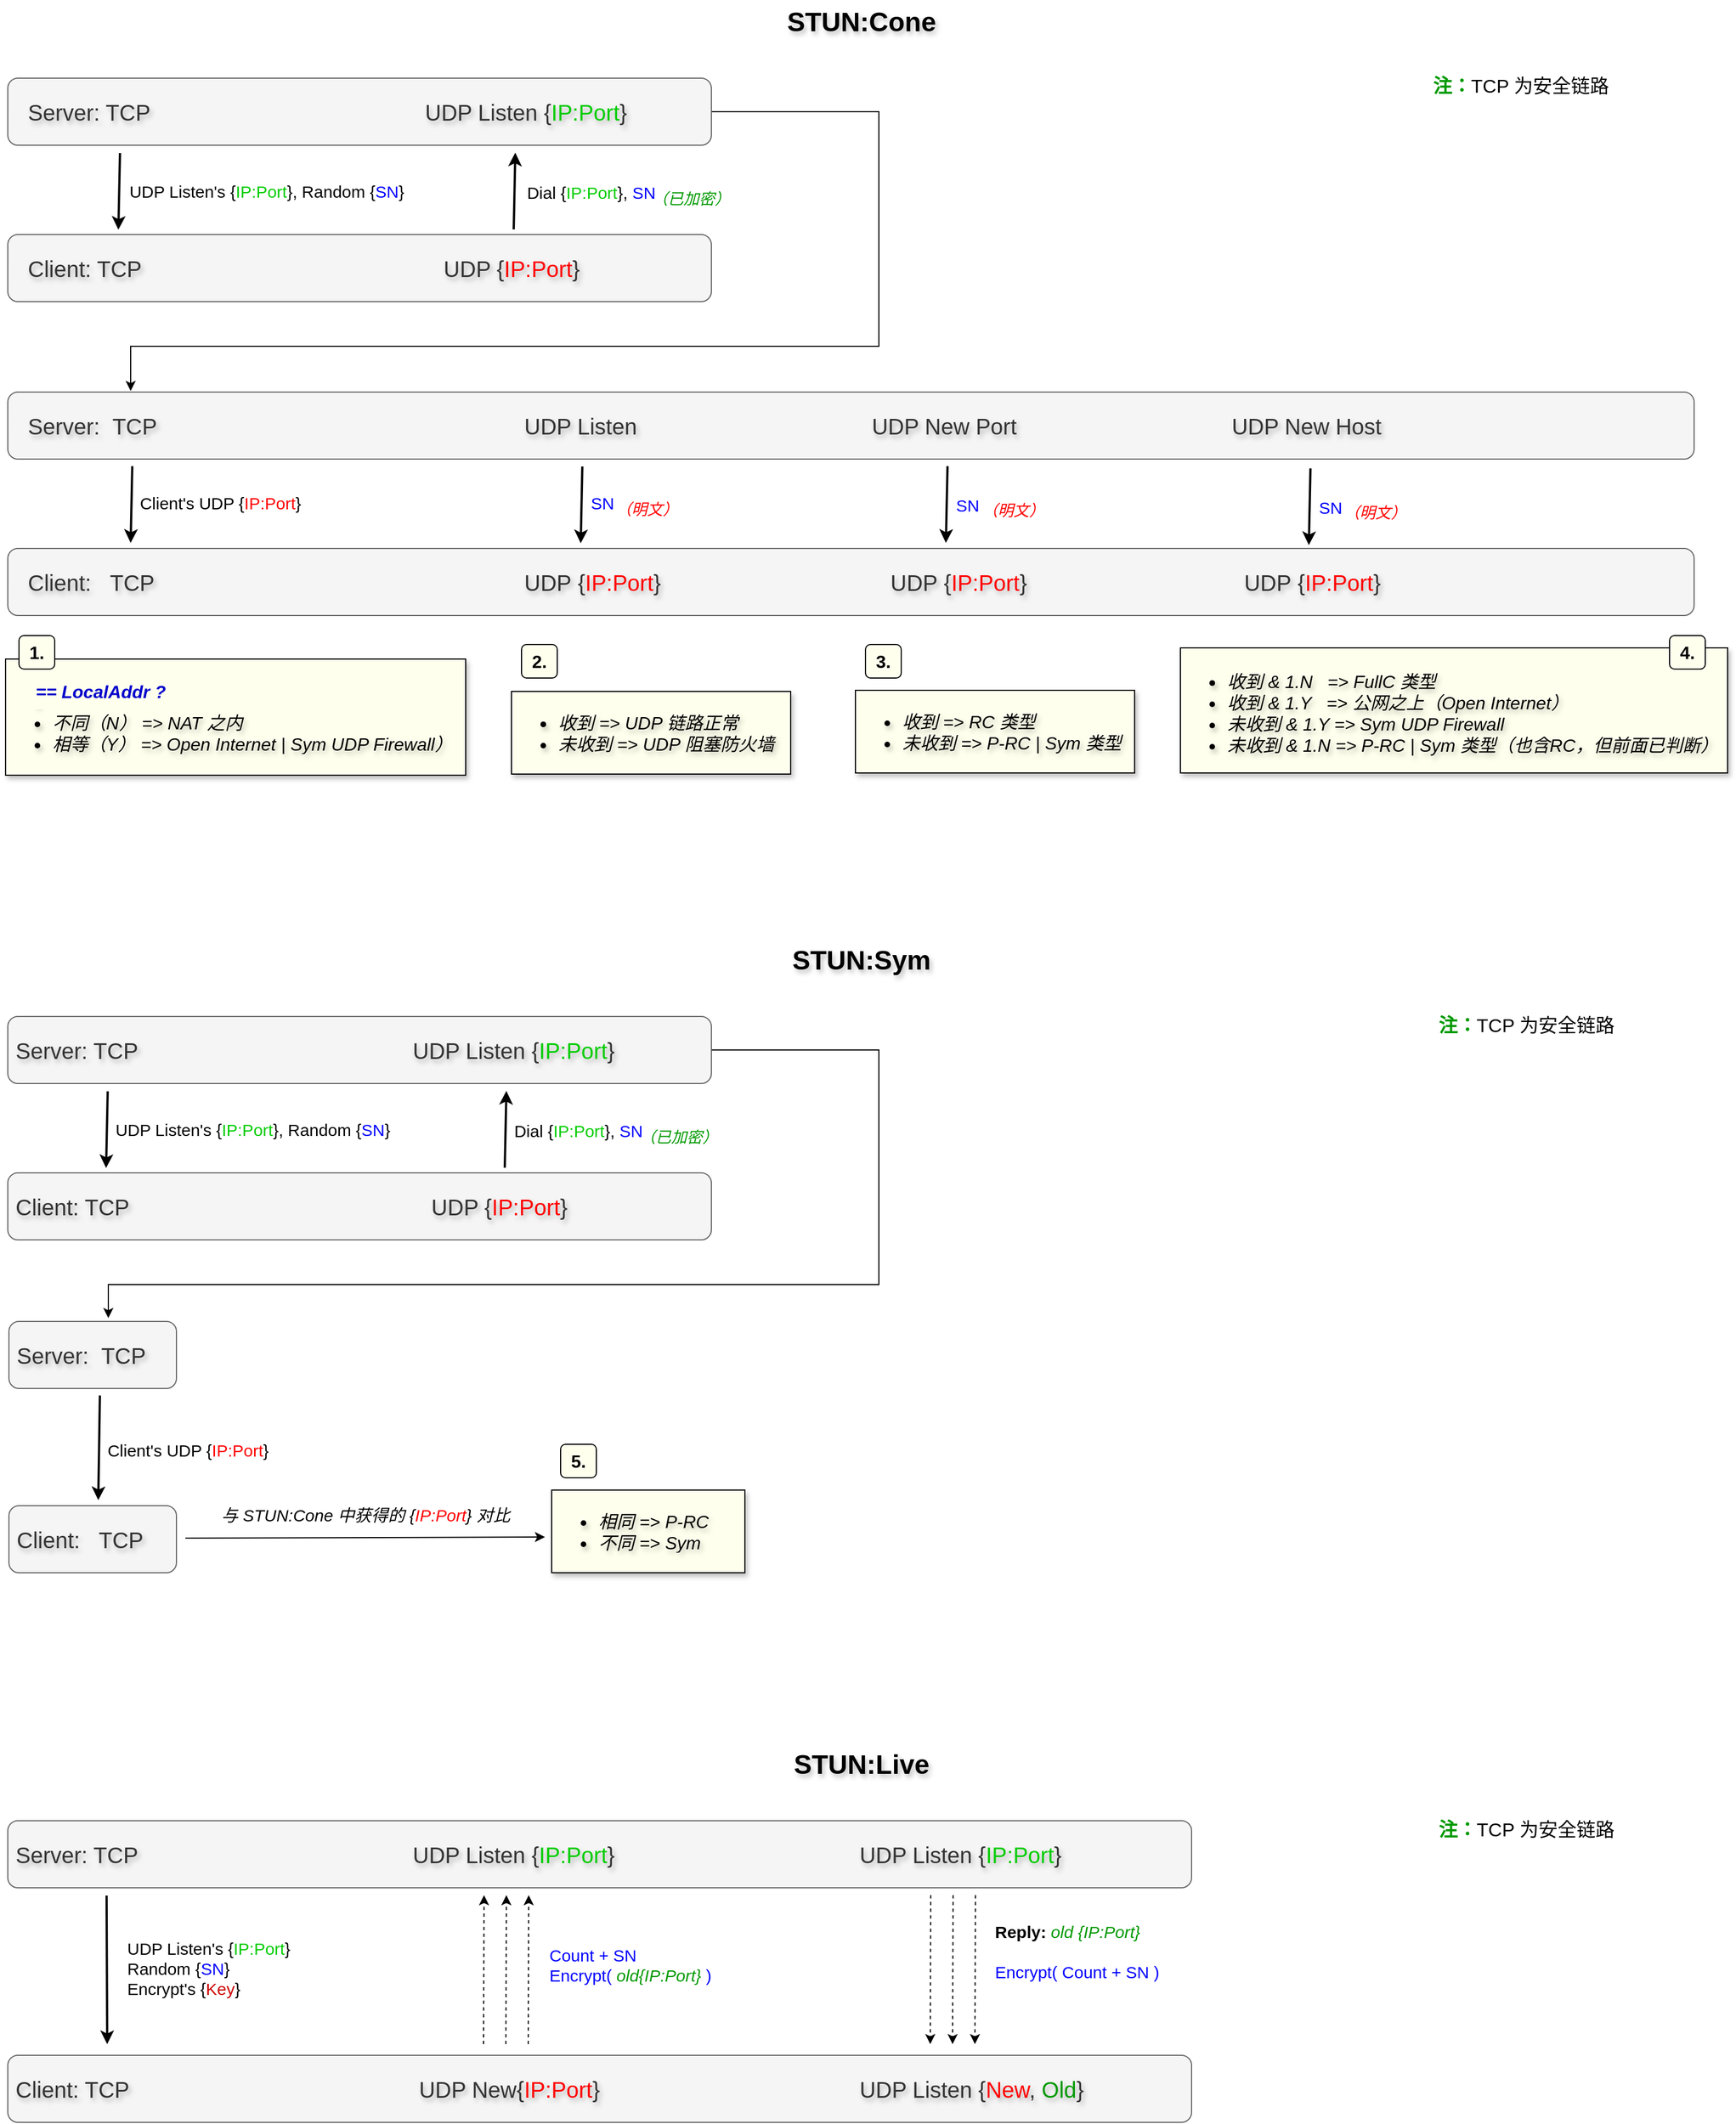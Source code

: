 <mxfile version="24.4.13" type="device">
  <diagram name="第 1 页" id="iiv3ZtqF_j4tjwjfygAj">
    <mxGraphModel dx="2301" dy="1099" grid="1" gridSize="10" guides="1" tooltips="1" connect="1" arrows="1" fold="1" page="1" pageScale="1" pageWidth="827" pageHeight="1169" math="0" shadow="0">
      <root>
        <mxCell id="0" />
        <mxCell id="1" parent="0" />
        <mxCell id="p-p-h4AZu70DpV3AuvvQ-1" value="STUN:Cone" style="text;strokeColor=none;fillColor=none;html=1;fontSize=24;fontStyle=1;verticalAlign=middle;align=center;textShadow=1;" parent="1" vertex="1">
          <mxGeometry x="614" width="180" height="40" as="geometry" />
        </mxCell>
        <mxCell id="p-p-h4AZu70DpV3AuvvQ-7" value="" style="endArrow=classic;html=1;rounded=0;entryX=0.138;entryY=-0.008;entryDx=0;entryDy=0;entryPerimeter=0;exitX=0.142;exitY=1.025;exitDx=0;exitDy=0;exitPerimeter=0;strokeWidth=2;labelBorderColor=none;textShadow=1;" parent="1" edge="1">
          <mxGeometry width="50" height="50" relative="1" as="geometry">
            <mxPoint x="40.44" y="137" as="sourcePoint" />
            <mxPoint x="39.0" y="205.68" as="targetPoint" />
          </mxGeometry>
        </mxCell>
        <mxCell id="p-p-h4AZu70DpV3AuvvQ-8" value="UDP Listen&#39;s {&lt;font style=&quot;font-size: 15px;&quot; color=&quot;#00cc00&quot;&gt;IP:Port&lt;/font&gt;}, Random {&lt;font style=&quot;font-size: 15px;&quot; color=&quot;#0000ff&quot;&gt;SN&lt;/font&gt;}" style="text;html=1;fontSize=15;fontStyle=0;verticalAlign=middle;align=center;fontColor=#000000;textShadow=0;labelBorderColor=none;whiteSpace=wrap;" parent="1" vertex="1">
          <mxGeometry x="37" y="156" width="270" height="30" as="geometry" />
        </mxCell>
        <mxCell id="p-p-h4AZu70DpV3AuvvQ-9" value="" style="endArrow=classic;html=1;rounded=0;entryX=0.138;entryY=-0.008;entryDx=0;entryDy=0;entryPerimeter=0;exitX=0.142;exitY=1.025;exitDx=0;exitDy=0;exitPerimeter=0;strokeWidth=2;textShadow=1;" parent="1" edge="1">
          <mxGeometry width="50" height="50" relative="1" as="geometry">
            <mxPoint x="393.0" y="205.34" as="sourcePoint" />
            <mxPoint x="394.44" y="136.66" as="targetPoint" />
          </mxGeometry>
        </mxCell>
        <mxCell id="p-p-h4AZu70DpV3AuvvQ-11" value="&lt;span style=&quot;color: rgb(0, 0, 0); font-family: Helvetica; font-size: 15px; font-variant-ligatures: normal; font-variant-caps: normal; font-weight: 400; letter-spacing: normal; orphans: 2; text-indent: 0px; text-transform: none; widows: 2; word-spacing: 0px; -webkit-text-stroke-width: 0px; white-space: nowrap; text-decoration-thickness: initial; text-decoration-style: initial; text-decoration-color: initial; float: none; display: inline !important;&quot;&gt;Dial {&lt;/span&gt;&lt;span style=&quot;font-family: Helvetica; font-size: 15px; font-variant-ligatures: normal; font-variant-caps: normal; font-weight: 400; letter-spacing: normal; orphans: 2; text-indent: 0px; text-transform: none; widows: 2; word-spacing: 0px; -webkit-text-stroke-width: 0px; white-space: nowrap; text-decoration-thickness: initial; text-decoration-style: initial; text-decoration-color: initial; float: none; display: inline !important;&quot;&gt;&lt;font style=&quot;font-size: 15px;&quot; color=&quot;#00cc00&quot;&gt;IP:Port&lt;/font&gt;&lt;/span&gt;&lt;span style=&quot;color: rgb(0, 0, 0); font-family: Helvetica; font-size: 15px; font-variant-ligatures: normal; font-variant-caps: normal; font-weight: 400; letter-spacing: normal; orphans: 2; text-indent: 0px; text-transform: none; widows: 2; word-spacing: 0px; -webkit-text-stroke-width: 0px; white-space: nowrap; text-decoration-thickness: initial; text-decoration-style: initial; text-decoration-color: initial; float: none; display: inline !important;&quot;&gt;}, &lt;/span&gt;&lt;span style=&quot;font-family: Helvetica; font-size: 15px; font-variant-ligatures: normal; font-variant-caps: normal; font-weight: 400; letter-spacing: normal; orphans: 2; text-indent: 0px; text-transform: none; widows: 2; word-spacing: 0px; -webkit-text-stroke-width: 0px; white-space: nowrap; text-decoration-thickness: initial; text-decoration-style: initial; text-decoration-color: initial; float: none; display: inline !important;&quot;&gt;&lt;font style=&quot;&quot; color=&quot;#0000ff&quot;&gt;&lt;span&gt;SN&lt;/span&gt;&lt;/font&gt;&lt;/span&gt;" style="text;whiteSpace=wrap;html=1;fontSize=15;align=center;labelBorderColor=none;textShadow=0;labelBackgroundColor=none;fontStyle=0" parent="1" vertex="1">
          <mxGeometry x="395" y="157" width="135" height="30" as="geometry" />
        </mxCell>
        <mxCell id="p-p-h4AZu70DpV3AuvvQ-15" value="" style="endArrow=classic;html=1;rounded=0;entryX=0.138;entryY=-0.008;entryDx=0;entryDy=0;entryPerimeter=0;exitX=0.142;exitY=1.025;exitDx=0;exitDy=0;exitPerimeter=0;strokeWidth=2;textShadow=0;" parent="1" edge="1">
          <mxGeometry width="50" height="50" relative="1" as="geometry">
            <mxPoint x="51.44" y="417.32" as="sourcePoint" />
            <mxPoint x="50.0" y="486.0" as="targetPoint" />
          </mxGeometry>
        </mxCell>
        <mxCell id="p-p-h4AZu70DpV3AuvvQ-16" value="&lt;span style=&quot;color: rgb(0, 0, 0); font-family: Helvetica; font-size: 15px; font-style: normal; font-variant-ligatures: normal; font-variant-caps: normal; font-weight: 400; letter-spacing: normal; orphans: 2; text-indent: 0px; text-transform: none; widows: 2; word-spacing: 0px; -webkit-text-stroke-width: 0px; white-space: nowrap; text-decoration-thickness: initial; text-decoration-style: initial; text-decoration-color: initial; float: none; display: inline !important;&quot;&gt;Client&#39;s UDP {&lt;/span&gt;&lt;span style=&quot;font-family: Helvetica; font-size: 15px; font-style: normal; font-variant-ligatures: normal; font-variant-caps: normal; font-weight: 400; letter-spacing: normal; orphans: 2; text-indent: 0px; text-transform: none; widows: 2; word-spacing: 0px; -webkit-text-stroke-width: 0px; white-space: nowrap; text-decoration-thickness: initial; text-decoration-style: initial; text-decoration-color: initial; float: none; display: inline !important;&quot;&gt;&lt;font style=&quot;font-size: 15px;&quot; color=&quot;#ff0000&quot;&gt;IP:Port&lt;/font&gt;&lt;/span&gt;&lt;span style=&quot;color: rgb(0, 0, 0); font-family: Helvetica; font-size: 15px; font-style: normal; font-variant-ligatures: normal; font-variant-caps: normal; font-weight: 400; letter-spacing: normal; orphans: 2; text-indent: 0px; text-transform: none; widows: 2; word-spacing: 0px; -webkit-text-stroke-width: 0px; white-space: nowrap; text-decoration-thickness: initial; text-decoration-style: initial; text-decoration-color: initial; float: none; display: inline !important;&quot;&gt;}&lt;/span&gt;" style="text;whiteSpace=wrap;html=1;fontSize=15;align=center;textShadow=0;labelBackgroundColor=none;" parent="1" vertex="1">
          <mxGeometry x="51" y="435" width="159" height="30" as="geometry" />
        </mxCell>
        <mxCell id="p-p-h4AZu70DpV3AuvvQ-17" value="&lt;font style=&quot;font-size: 15px;&quot;&gt;SN&lt;/font&gt;" style="text;html=1;fontSize=15;fontStyle=0;verticalAlign=middle;align=center;fontColor=#0000FF;textShadow=0;" parent="1" vertex="1">
          <mxGeometry x="457" y="435" width="30" height="30" as="geometry" />
        </mxCell>
        <mxCell id="p-p-h4AZu70DpV3AuvvQ-18" value="" style="endArrow=classic;html=1;rounded=0;entryX=0.138;entryY=-0.008;entryDx=0;entryDy=0;entryPerimeter=0;exitX=0.142;exitY=1.025;exitDx=0;exitDy=0;exitPerimeter=0;strokeWidth=2;" parent="1" edge="1">
          <mxGeometry width="50" height="50" relative="1" as="geometry">
            <mxPoint x="454.44" y="417.66" as="sourcePoint" />
            <mxPoint x="453.0" y="486.34" as="targetPoint" />
          </mxGeometry>
        </mxCell>
        <mxCell id="HFfON2TJSfJMkOemobaK-9" style="edgeStyle=orthogonalEdgeStyle;rounded=0;orthogonalLoop=1;jettySize=auto;html=1;" edge="1" parent="1" source="p-p-h4AZu70DpV3AuvvQ-19">
          <mxGeometry relative="1" as="geometry">
            <mxPoint x="50" y="350" as="targetPoint" />
            <Array as="points">
              <mxPoint x="720" y="100" />
              <mxPoint x="720" y="310" />
              <mxPoint x="50" y="310" />
            </Array>
          </mxGeometry>
        </mxCell>
        <mxCell id="p-p-h4AZu70DpV3AuvvQ-19" value="&lt;span style=&quot;font-size: 20px; text-wrap: nowrap;&quot;&gt;Server: TCP&lt;/span&gt;&lt;span style=&quot;font-size: 20px; white-space: pre;&quot;&gt;&#x9;&lt;/span&gt;&lt;span style=&quot;font-size: 20px; white-space: pre;&quot;&gt;&#x9;&lt;span style=&quot;white-space: pre;&quot;&gt;&#x9;&#x9;&#x9;&lt;span style=&quot;white-space: pre;&quot;&gt;&#x9;&lt;/span&gt;&lt;/span&gt;&lt;/span&gt;&lt;span style=&quot;font-size: 20px; text-wrap: nowrap;&quot;&gt;UDP Listen {&lt;/span&gt;&lt;font color=&quot;#00cc00&quot; style=&quot;font-size: 20px; text-wrap: nowrap;&quot;&gt;IP:Port&lt;/font&gt;&lt;span style=&quot;font-size: 20px; text-wrap: nowrap;&quot;&gt;}&lt;/span&gt;" style="rounded=1;whiteSpace=wrap;html=1;align=left;labelBorderColor=none;textShadow=1;spacingTop=0;spacingLeft=16;labelBackgroundColor=none;fillColor=#f5f5f5;fontColor=#333333;strokeColor=#666666;" parent="1" vertex="1">
          <mxGeometry x="-60" y="70" width="630" height="60" as="geometry" />
        </mxCell>
        <mxCell id="p-p-h4AZu70DpV3AuvvQ-20" value="&lt;span style=&quot;font-size: 20px; text-wrap: nowrap;&quot;&gt;Client: TCP&amp;nbsp;&amp;nbsp;&lt;/span&gt;&lt;span style=&quot;font-size: 20px; white-space: pre;&quot;&gt;&#x9;&lt;/span&gt;&lt;span style=&quot;font-size: 20px; white-space: pre;&quot;&gt;&#x9;&lt;span style=&quot;white-space: pre;&quot;&gt;&#x9;&#x9;&#x9;&#x9;&lt;/span&gt; &lt;/span&gt;&lt;span style=&quot;font-size: 20px; text-wrap: nowrap;&quot;&gt;&amp;nbsp; UDP {&lt;/span&gt;&lt;font style=&quot;font-size: 20px; text-wrap: nowrap;&quot; color=&quot;#ff0000&quot;&gt;IP:Port&lt;/font&gt;&lt;span style=&quot;font-size: 20px; text-wrap: nowrap;&quot;&gt;}&lt;/span&gt;" style="rounded=1;whiteSpace=wrap;html=1;align=left;labelBorderColor=none;textShadow=1;spacingTop=0;spacingLeft=16;labelBackgroundColor=none;fillColor=#f5f5f5;fontColor=#333333;strokeColor=#666666;" parent="1" vertex="1">
          <mxGeometry x="-60" y="210" width="630" height="60" as="geometry" />
        </mxCell>
        <mxCell id="p-p-h4AZu70DpV3AuvvQ-22" value="&lt;span style=&quot;font-size: 20px; text-wrap: nowrap;&quot;&gt;Server:&amp;nbsp;&amp;nbsp;&lt;/span&gt;&lt;span style=&quot;font-size: 20px; text-wrap: nowrap;&quot;&gt;TCP&amp;nbsp;&lt;span style=&quot;white-space: pre;&quot;&gt;&#x9;&lt;/span&gt;&lt;span style=&quot;white-space: pre;&quot;&gt;&#x9;&lt;/span&gt;&lt;span style=&quot;white-space: pre;&quot;&gt;&#x9;&lt;/span&gt;&lt;span style=&quot;white-space: pre;&quot;&gt;&#x9;&lt;/span&gt;&lt;span style=&quot;white-space: pre;&quot;&gt;&#x9;&lt;/span&gt;&lt;span style=&quot;white-space: pre;&quot;&gt;&#x9;&lt;span style=&quot;white-space: pre;&quot;&gt;&#x9;&lt;span style=&quot;white-space: pre;&quot;&gt;&#x9;&lt;/span&gt;&lt;/span&gt;&lt;/span&gt;&lt;/span&gt;&lt;span style=&quot;font-size: 20px; text-wrap: nowrap;&quot;&gt;UDP Listen&lt;/span&gt;&lt;span style=&quot;font-size: 20px; text-wrap: nowrap;&quot;&gt;&lt;span style=&quot;white-space: pre;&quot;&gt;&#x9;&lt;/span&gt;&lt;span style=&quot;white-space: pre;&quot;&gt;&#x9;&lt;/span&gt;&lt;span style=&quot;white-space: pre;&quot;&gt;&#x9;&lt;/span&gt;&lt;span style=&quot;white-space: pre;&quot;&gt;&#x9;&lt;/span&gt;&lt;span style=&quot;white-space: pre;&quot;&gt;&#x9;&lt;/span&gt;UDP New Port&lt;span style=&quot;white-space: pre;&quot;&gt;&#x9;&lt;/span&gt;&lt;span style=&quot;white-space: pre;&quot;&gt;&#x9;&lt;/span&gt;&lt;span style=&quot;white-space: pre;&quot;&gt;&#x9;&lt;/span&gt;&lt;span style=&quot;white-space: pre;&quot;&gt;&#x9;&lt;/span&gt;&lt;span style=&quot;white-space: pre;&quot;&gt;&#x9;&lt;/span&gt;&amp;nbsp; UDP New Host&lt;/span&gt;" style="rounded=1;whiteSpace=wrap;html=1;align=left;labelBorderColor=none;textShadow=1;spacingTop=0;spacingLeft=16;labelBackgroundColor=none;fillColor=#f5f5f5;fontColor=#333333;strokeColor=#666666;" parent="1" vertex="1">
          <mxGeometry x="-60" y="351" width="1510" height="60" as="geometry" />
        </mxCell>
        <mxCell id="p-p-h4AZu70DpV3AuvvQ-24" value="&lt;span style=&quot;font-size: 20px; text-wrap: nowrap;&quot;&gt;Client:&amp;nbsp; &amp;nbsp;&lt;/span&gt;&lt;span style=&quot;font-size: 20px; text-wrap: nowrap;&quot;&gt;TCP&lt;/span&gt;&lt;span style=&quot;font-size: 20px; white-space: pre;&quot;&gt;&#x9;&lt;span style=&quot;white-space: pre;&quot;&gt;&#x9;&lt;/span&gt;&lt;span style=&quot;white-space: pre;&quot;&gt;&#x9;&lt;/span&gt;&lt;span style=&quot;white-space: pre;&quot;&gt;&#x9;&lt;/span&gt;&lt;span style=&quot;white-space: pre;&quot;&gt;&#x9;&lt;/span&gt;&lt;span style=&quot;white-space: pre;&quot;&gt;&#x9;&lt;span style=&quot;white-space: pre;&quot;&gt;&#x9;&lt;span style=&quot;white-space: pre;&quot;&gt;&#x9;&lt;/span&gt;&lt;/span&gt;&lt;/span&gt;&lt;/span&gt;&lt;span style=&quot;font-size: 20px; text-wrap: nowrap;&quot;&gt;UDP&amp;nbsp;&lt;/span&gt;&lt;span style=&quot;text-wrap: nowrap; font-size: 20px;&quot;&gt;{&lt;/span&gt;&lt;font style=&quot;text-wrap: nowrap; font-size: 20px;&quot; color=&quot;#ff0000&quot;&gt;IP:Port&lt;/font&gt;&lt;span style=&quot;text-wrap: nowrap; font-size: 20px;&quot;&gt;}&lt;/span&gt;&lt;span style=&quot;font-size: 20px; text-wrap: nowrap;&quot;&gt;&lt;span style=&quot;white-space: pre;&quot;&gt;&#x9;&lt;/span&gt;&lt;span style=&quot;white-space: pre;&quot;&gt;&#x9;&lt;/span&gt;&lt;span style=&quot;white-space: pre;&quot;&gt;&#x9;&lt;/span&gt;&lt;span style=&quot;white-space: pre;&quot;&gt;&#x9;&lt;/span&gt;&lt;span style=&quot;white-space: pre;&quot;&gt;&#x9;&lt;/span&gt;&amp;nbsp; &amp;nbsp;UDP&amp;nbsp;&lt;/span&gt;&lt;span style=&quot;text-wrap: nowrap; font-size: 20px;&quot;&gt;{&lt;/span&gt;&lt;font style=&quot;text-wrap: nowrap; font-size: 20px;&quot; color=&quot;#ff0000&quot;&gt;IP:Port&lt;/font&gt;&lt;span style=&quot;text-wrap: nowrap; font-size: 20px;&quot;&gt;}&lt;span style=&quot;white-space: pre;&quot;&gt;&#x9;&lt;/span&gt;&lt;span style=&quot;white-space: pre;&quot;&gt;&#x9;&lt;/span&gt;&lt;span style=&quot;white-space: pre;&quot;&gt;&#x9;&lt;/span&gt;&lt;span style=&quot;white-space: pre;&quot;&gt;&#x9;&lt;/span&gt;&amp;nbsp; &amp;nbsp;&amp;nbsp;&lt;/span&gt;&lt;span style=&quot;text-wrap: nowrap; font-size: 20px;&quot;&gt;UDP&amp;nbsp;&lt;/span&gt;&lt;span style=&quot;text-wrap: nowrap; font-size: 20px;&quot;&gt;{&lt;/span&gt;&lt;font style=&quot;text-wrap: nowrap; font-size: 20px;&quot; color=&quot;#ff0000&quot;&gt;IP:Port&lt;/font&gt;&lt;span style=&quot;text-wrap: nowrap; font-size: 20px;&quot;&gt;}&lt;/span&gt;" style="rounded=1;whiteSpace=wrap;html=1;align=left;labelBorderColor=none;textShadow=1;spacingTop=0;spacingLeft=16;labelBackgroundColor=none;fillColor=#f5f5f5;fontColor=#333333;strokeColor=#666666;" parent="1" vertex="1">
          <mxGeometry x="-60" y="491" width="1510" height="60" as="geometry" />
        </mxCell>
        <mxCell id="p-p-h4AZu70DpV3AuvvQ-25" value="" style="endArrow=classic;html=1;rounded=0;entryX=0.138;entryY=-0.008;entryDx=0;entryDy=0;entryPerimeter=0;exitX=0.142;exitY=1.025;exitDx=0;exitDy=0;exitPerimeter=0;strokeWidth=2;" parent="1" edge="1">
          <mxGeometry width="50" height="50" relative="1" as="geometry">
            <mxPoint x="781.44" y="417.32" as="sourcePoint" />
            <mxPoint x="780.0" y="486.0" as="targetPoint" />
          </mxGeometry>
        </mxCell>
        <mxCell id="p-p-h4AZu70DpV3AuvvQ-26" value="&lt;font style=&quot;font-size: 15px;&quot;&gt;SN&lt;/font&gt;" style="text;html=1;fontSize=15;fontStyle=0;verticalAlign=middle;align=center;fontColor=#0000FF;textShadow=0;" parent="1" vertex="1">
          <mxGeometry x="784" y="437" width="30" height="30" as="geometry" />
        </mxCell>
        <mxCell id="p-p-h4AZu70DpV3AuvvQ-27" value="" style="endArrow=classic;html=1;rounded=0;entryX=0.138;entryY=-0.008;entryDx=0;entryDy=0;entryPerimeter=0;exitX=0.142;exitY=1.025;exitDx=0;exitDy=0;exitPerimeter=0;strokeWidth=2;" parent="1" edge="1">
          <mxGeometry width="50" height="50" relative="1" as="geometry">
            <mxPoint x="1106.44" y="419.32" as="sourcePoint" />
            <mxPoint x="1105" y="488.0" as="targetPoint" />
          </mxGeometry>
        </mxCell>
        <mxCell id="p-p-h4AZu70DpV3AuvvQ-28" value="&lt;font style=&quot;font-size: 15px;&quot;&gt;SN&lt;/font&gt;" style="text;html=1;fontSize=15;fontStyle=0;verticalAlign=middle;align=center;fontColor=#0000FF;textShadow=0;" parent="1" vertex="1">
          <mxGeometry x="1109" y="439" width="30" height="30" as="geometry" />
        </mxCell>
        <mxCell id="p-p-h4AZu70DpV3AuvvQ-30" value="&lt;ul style=&quot;font-size: 16px;&quot;&gt;&lt;li style=&quot;font-size: 16px;&quot;&gt;&lt;li style=&quot;font-size: 16px;&quot;&gt;&lt;br&gt;&lt;/li&gt;&lt;li style=&quot;font-size: 16px;&quot;&gt;不同（N） =&amp;gt; NAT 之内&lt;/li&gt;&lt;li style=&quot;font-size: 16px;&quot;&gt;相等（Y） =&amp;gt; Open Internet | Sym UDP Firewall）&amp;nbsp;&amp;nbsp;&lt;/li&gt;&lt;/li&gt;&lt;/ul&gt;" style="text;strokeColor=default;fillColor=#FFFFEE;html=1;whiteSpace=wrap;verticalAlign=middle;overflow=hidden;fontSize=16;labelBackgroundColor=none;labelBorderColor=none;textShadow=1;rounded=0;spacingTop=9;fontStyle=2;gradientColor=none;glass=0;shadow=1;" parent="1" vertex="1">
          <mxGeometry x="-62" y="590" width="412" height="104" as="geometry" />
        </mxCell>
        <mxCell id="p-p-h4AZu70DpV3AuvvQ-32" value="&lt;ul style=&quot;font-size: 16px;&quot;&gt;&lt;li style=&quot;font-size: 16px;&quot;&gt;&lt;li style=&quot;font-size: 16px;&quot;&gt;收到 =&amp;gt; UDP 链路正常&lt;/li&gt;&lt;li style=&quot;font-size: 16px;&quot;&gt;未收到 =&amp;gt; UDP 阻塞防火墙&amp;nbsp; &amp;nbsp; &amp;nbsp; &amp;nbsp;&lt;/li&gt;&lt;/li&gt;&lt;/ul&gt;" style="text;strokeColor=default;fillColor=#FFFFEE;html=1;whiteSpace=wrap;verticalAlign=middle;overflow=hidden;fontFamily=Helvetica;fontSize=16;fontColor=default;labelBorderColor=none;labelBackgroundColor=none;fontStyle=2;textShadow=1;strokeWidth=1;shadow=1;" parent="1" vertex="1">
          <mxGeometry x="391" y="619" width="250" height="74" as="geometry" />
        </mxCell>
        <mxCell id="p-p-h4AZu70DpV3AuvvQ-33" value="&lt;ul style=&quot;font-size: 16px;&quot;&gt;&lt;li style=&quot;font-size: 16px;&quot;&gt;收到 =&amp;gt; RC 类型&lt;/li&gt;&lt;li style=&quot;font-size: 16px;&quot;&gt;未收到 =&amp;gt; P-RC | Sym 类型&amp;nbsp; &amp;nbsp; &amp;nbsp; &amp;nbsp;&lt;/li&gt;&lt;/ul&gt;" style="text;html=1;whiteSpace=wrap;verticalAlign=middle;overflow=hidden;fontFamily=Helvetica;fontSize=16;labelBorderColor=none;labelBackgroundColor=none;fontStyle=2;textShadow=1;fillColor=#FFFFEE;gradientColor=none;strokeColor=default;shadow=1;" parent="1" vertex="1">
          <mxGeometry x="699" y="618" width="250" height="74" as="geometry" />
        </mxCell>
        <mxCell id="p-p-h4AZu70DpV3AuvvQ-34" value="&lt;ul style=&quot;font-size: 16px;&quot;&gt;&lt;li style=&quot;font-size: 16px;&quot;&gt;&lt;li style=&quot;font-size: 16px;&quot;&gt;收到 &amp;amp; 1.N&amp;nbsp; &amp;nbsp;=&amp;gt; FullC 类型&lt;/li&gt;&lt;li style=&quot;font-size: 16px;&quot;&gt;收到 &amp;amp; 1.Y&amp;nbsp; &amp;nbsp;=&amp;gt; 公网之上（Open Internet）&lt;/li&gt;&lt;li style=&quot;font-size: 16px;&quot;&gt;未收到 &amp;amp; 1.Y =&amp;gt; Sym UDP Firewall&lt;/li&gt;&lt;li style=&quot;font-size: 16px;&quot;&gt;未收到 &amp;amp; 1.N =&amp;gt; P-RC | Sym 类型（也含RC，但前面已判断）&amp;nbsp; &amp;nbsp;&lt;/li&gt;&lt;/li&gt;&lt;/ul&gt;" style="text;strokeColor=default;fillColor=#FFFFEE;html=1;whiteSpace=wrap;verticalAlign=middle;overflow=hidden;fontFamily=Helvetica;fontSize=16;fontColor=default;labelBorderColor=none;labelBackgroundColor=none;fontStyle=2;textShadow=1;spacingBottom=0;spacingTop=2;shadow=1;" parent="1" vertex="1">
          <mxGeometry x="990" y="580" width="490" height="112" as="geometry" />
        </mxCell>
        <mxCell id="p-p-h4AZu70DpV3AuvvQ-35" value="STUN:Sym" style="text;strokeColor=none;fillColor=none;html=1;fontSize=24;fontStyle=1;verticalAlign=middle;align=center;textShadow=1;" parent="1" vertex="1">
          <mxGeometry x="614" y="840" width="180" height="40" as="geometry" />
        </mxCell>
        <mxCell id="p-p-h4AZu70DpV3AuvvQ-36" value="" style="endArrow=classic;html=1;rounded=0;entryX=0.138;entryY=-0.008;entryDx=0;entryDy=0;entryPerimeter=0;exitX=0.142;exitY=1.025;exitDx=0;exitDy=0;exitPerimeter=0;strokeWidth=2;" parent="1" edge="1">
          <mxGeometry width="50" height="50" relative="1" as="geometry">
            <mxPoint x="29.44" y="977" as="sourcePoint" />
            <mxPoint x="28.0" y="1045.68" as="targetPoint" />
          </mxGeometry>
        </mxCell>
        <mxCell id="p-p-h4AZu70DpV3AuvvQ-38" value="" style="endArrow=classic;html=1;rounded=0;entryX=0.138;entryY=-0.008;entryDx=0;entryDy=0;entryPerimeter=0;exitX=0.142;exitY=1.025;exitDx=0;exitDy=0;exitPerimeter=0;strokeWidth=2;" parent="1" edge="1">
          <mxGeometry width="50" height="50" relative="1" as="geometry">
            <mxPoint x="385.0" y="1045.34" as="sourcePoint" />
            <mxPoint x="386.44" y="976.66" as="targetPoint" />
          </mxGeometry>
        </mxCell>
        <mxCell id="p-p-h4AZu70DpV3AuvvQ-40" value="" style="endArrow=classic;html=1;rounded=0;exitX=0.142;exitY=1.025;exitDx=0;exitDy=0;exitPerimeter=0;strokeWidth=2;" parent="1" edge="1">
          <mxGeometry width="50" height="50" relative="1" as="geometry">
            <mxPoint x="22.44" y="1249.32" as="sourcePoint" />
            <mxPoint x="21" y="1343" as="targetPoint" />
          </mxGeometry>
        </mxCell>
        <mxCell id="p-p-h4AZu70DpV3AuvvQ-41" value="&lt;span style=&quot;color: rgb(0, 0, 0); font-family: Helvetica; font-size: 15px; font-style: normal; font-variant-ligatures: normal; font-variant-caps: normal; font-weight: 400; letter-spacing: normal; orphans: 2; text-indent: 0px; text-transform: none; widows: 2; word-spacing: 0px; -webkit-text-stroke-width: 0px; white-space: nowrap; text-decoration-thickness: initial; text-decoration-style: initial; text-decoration-color: initial; float: none; display: inline !important;&quot;&gt;Client&#39;s UDP {&lt;/span&gt;&lt;span style=&quot;font-family: Helvetica; font-size: 15px; font-style: normal; font-variant-ligatures: normal; font-variant-caps: normal; font-weight: 400; letter-spacing: normal; orphans: 2; text-indent: 0px; text-transform: none; widows: 2; word-spacing: 0px; -webkit-text-stroke-width: 0px; white-space: nowrap; text-decoration-thickness: initial; text-decoration-style: initial; text-decoration-color: initial; float: none; display: inline !important;&quot;&gt;&lt;font style=&quot;font-size: 15px;&quot; color=&quot;#ff0000&quot;&gt;IP:Port&lt;/font&gt;&lt;/span&gt;&lt;span style=&quot;color: rgb(0, 0, 0); font-family: Helvetica; font-size: 15px; font-style: normal; font-variant-ligatures: normal; font-variant-caps: normal; font-weight: 400; letter-spacing: normal; orphans: 2; text-indent: 0px; text-transform: none; widows: 2; word-spacing: 0px; -webkit-text-stroke-width: 0px; white-space: nowrap; text-decoration-thickness: initial; text-decoration-style: initial; text-decoration-color: initial; float: none; display: inline !important;&quot;&gt;}&lt;/span&gt;" style="text;whiteSpace=wrap;html=1;fontSize=15;align=center;textShadow=0;labelBorderColor=none;labelBackgroundColor=none;" parent="1" vertex="1">
          <mxGeometry x="22" y="1283" width="159" height="30" as="geometry" />
        </mxCell>
        <mxCell id="HFfON2TJSfJMkOemobaK-10" style="edgeStyle=orthogonalEdgeStyle;rounded=0;orthogonalLoop=1;jettySize=auto;html=1;" edge="1" parent="1" source="p-p-h4AZu70DpV3AuvvQ-44">
          <mxGeometry relative="1" as="geometry">
            <mxPoint x="30" y="1180" as="targetPoint" />
            <Array as="points">
              <mxPoint x="720" y="940" />
              <mxPoint x="720" y="1150" />
              <mxPoint x="30" y="1150" />
            </Array>
          </mxGeometry>
        </mxCell>
        <mxCell id="p-p-h4AZu70DpV3AuvvQ-44" value="&lt;span style=&quot;font-size: 20px; text-wrap: nowrap;&quot;&gt;Server: TCP&lt;/span&gt;&lt;span style=&quot;font-size: 20px; white-space: pre;&quot;&gt;&#x9;&lt;/span&gt;&lt;span style=&quot;font-size: 20px; white-space: pre;&quot;&gt;&#x9;&lt;span style=&quot;white-space: pre;&quot;&gt;&#x9;&#x9;&#x9;&lt;span style=&quot;white-space: pre;&quot;&gt;&#x9;&lt;/span&gt;&lt;/span&gt;&lt;/span&gt;&lt;span style=&quot;font-size: 20px; text-wrap: nowrap;&quot;&gt;UDP Listen {&lt;/span&gt;&lt;font color=&quot;#00cc00&quot; style=&quot;font-size: 20px; text-wrap: nowrap;&quot;&gt;IP:Port&lt;/font&gt;&lt;span style=&quot;font-size: 20px; text-wrap: nowrap;&quot;&gt;}&lt;/span&gt;" style="rounded=1;whiteSpace=wrap;html=1;align=left;labelBorderColor=none;textShadow=1;spacingTop=0;spacingLeft=5;fillColor=#f5f5f5;fontColor=#333333;strokeColor=#666666;" parent="1" vertex="1">
          <mxGeometry x="-60" y="910" width="630" height="60" as="geometry" />
        </mxCell>
        <mxCell id="p-p-h4AZu70DpV3AuvvQ-45" value="&lt;span style=&quot;font-size: 20px; text-wrap: nowrap;&quot;&gt;Client: TCP&amp;nbsp;&amp;nbsp;&lt;/span&gt;&lt;span style=&quot;font-size: 20px; white-space: pre;&quot;&gt;&#x9;&lt;/span&gt;&lt;span style=&quot;font-size: 20px; white-space: pre;&quot;&gt;&#x9;&lt;span style=&quot;white-space: pre;&quot;&gt;&#x9;&#x9;&#x9;&#x9;&lt;/span&gt; &lt;/span&gt;&lt;span style=&quot;font-size: 20px; text-wrap: nowrap;&quot;&gt;&amp;nbsp; UDP {&lt;/span&gt;&lt;font style=&quot;font-size: 20px; text-wrap: nowrap;&quot; color=&quot;#ff0000&quot;&gt;IP:Port&lt;/font&gt;&lt;span style=&quot;font-size: 20px; text-wrap: nowrap;&quot;&gt;}&lt;/span&gt;" style="rounded=1;whiteSpace=wrap;html=1;align=left;labelBorderColor=none;textShadow=1;spacingTop=0;spacingLeft=5;fillColor=#f5f5f5;fontColor=#333333;strokeColor=#666666;" parent="1" vertex="1">
          <mxGeometry x="-60" y="1050" width="630" height="60" as="geometry" />
        </mxCell>
        <mxCell id="p-p-h4AZu70DpV3AuvvQ-46" value="&lt;span style=&quot;font-size: 20px; text-wrap: nowrap;&quot;&gt;Server:&amp;nbsp;&amp;nbsp;&lt;/span&gt;&lt;span style=&quot;font-size: 20px; text-wrap: nowrap;&quot;&gt;TCP&amp;nbsp;&lt;/span&gt;" style="rounded=1;whiteSpace=wrap;html=1;align=left;labelBorderColor=none;textShadow=1;spacingTop=0;spacingLeft=5;fillColor=#f5f5f5;fontColor=#333333;strokeColor=#666666;" parent="1" vertex="1">
          <mxGeometry x="-59" y="1183" width="150" height="60" as="geometry" />
        </mxCell>
        <mxCell id="p-p-h4AZu70DpV3AuvvQ-47" value="&lt;span style=&quot;font-size: 20px; text-wrap: nowrap;&quot;&gt;Client:&amp;nbsp; &amp;nbsp;&lt;/span&gt;&lt;span style=&quot;font-size: 20px; text-wrap: nowrap;&quot;&gt;TCP&lt;/span&gt;" style="rounded=1;whiteSpace=wrap;html=1;align=left;labelBorderColor=none;textShadow=1;spacingTop=0;spacingLeft=5;fillColor=#f5f5f5;fontColor=#333333;strokeColor=#666666;" parent="1" vertex="1">
          <mxGeometry x="-59" y="1348" width="150" height="60" as="geometry" />
        </mxCell>
        <mxCell id="p-p-h4AZu70DpV3AuvvQ-52" value="&lt;ul style=&quot;font-size: 16px;&quot;&gt;&lt;li style=&quot;font-size: 16px;&quot;&gt;相同 =&amp;gt; P-RC&lt;br style=&quot;font-size: 16px;&quot;&gt;&lt;/li&gt;&lt;li style=&quot;font-size: 16px;&quot;&gt;不同 =&amp;gt; Sym&amp;nbsp; &amp;nbsp; &amp;nbsp; &amp;nbsp;&lt;/li&gt;&lt;/ul&gt;" style="text;strokeColor=default;fillColor=#FFFFEE;html=1;whiteSpace=wrap;verticalAlign=middle;overflow=hidden;fontSize=16;labelBackgroundColor=none;labelBorderColor=none;textShadow=1;rounded=0;spacingTop=0;fontStyle=2;shadow=1;" parent="1" vertex="1">
          <mxGeometry x="427" y="1334" width="173" height="74" as="geometry" />
        </mxCell>
        <mxCell id="p-p-h4AZu70DpV3AuvvQ-56" value="与 STUN:Cone 中获得的 {&lt;font color=&quot;#ff0000&quot; style=&quot;font-size: 15px;&quot;&gt;IP:Port&lt;/font&gt;} 对比" style="text;strokeColor=none;fillColor=none;html=1;fontSize=15;fontStyle=2;verticalAlign=middle;align=center;textShadow=0;" parent="1" vertex="1">
          <mxGeometry x="125" y="1336" width="270" height="40" as="geometry" />
        </mxCell>
        <mxCell id="p-p-h4AZu70DpV3AuvvQ-57" value="" style="endArrow=classic;html=1;rounded=0;" parent="1" edge="1">
          <mxGeometry width="50" height="50" relative="1" as="geometry">
            <mxPoint x="99" y="1377" as="sourcePoint" />
            <mxPoint x="421" y="1376" as="targetPoint" />
          </mxGeometry>
        </mxCell>
        <mxCell id="s50DaolHxvZP-Ag0vOTy-1" value="UDP Listen&#39;s {&lt;font style=&quot;font-size: 15px;&quot; color=&quot;#00cc00&quot;&gt;IP:Port&lt;/font&gt;}, Random {&lt;font style=&quot;font-size: 15px;&quot; color=&quot;#0000ff&quot;&gt;SN&lt;/font&gt;}" style="text;html=1;fontSize=15;fontStyle=0;verticalAlign=middle;align=center;fontColor=#000000;textShadow=0;labelBorderColor=none;whiteSpace=wrap;" parent="1" vertex="1">
          <mxGeometry x="29" y="996" width="261" height="30" as="geometry" />
        </mxCell>
        <mxCell id="s50DaolHxvZP-Ag0vOTy-2" value="&lt;span style=&quot;color: rgb(0, 0, 0); font-family: Helvetica; font-size: 15px; font-variant-ligatures: normal; font-variant-caps: normal; font-weight: 400; letter-spacing: normal; orphans: 2; text-indent: 0px; text-transform: none; widows: 2; word-spacing: 0px; -webkit-text-stroke-width: 0px; white-space: nowrap; text-decoration-thickness: initial; text-decoration-style: initial; text-decoration-color: initial; float: none; display: inline !important;&quot;&gt;Dial {&lt;/span&gt;&lt;span style=&quot;font-family: Helvetica; font-size: 15px; font-variant-ligatures: normal; font-variant-caps: normal; font-weight: 400; letter-spacing: normal; orphans: 2; text-indent: 0px; text-transform: none; widows: 2; word-spacing: 0px; -webkit-text-stroke-width: 0px; white-space: nowrap; text-decoration-thickness: initial; text-decoration-style: initial; text-decoration-color: initial; float: none; display: inline !important;&quot;&gt;&lt;font style=&quot;font-size: 15px;&quot; color=&quot;#00cc00&quot;&gt;IP:Port&lt;/font&gt;&lt;/span&gt;&lt;span style=&quot;color: rgb(0, 0, 0); font-family: Helvetica; font-size: 15px; font-variant-ligatures: normal; font-variant-caps: normal; font-weight: 400; letter-spacing: normal; orphans: 2; text-indent: 0px; text-transform: none; widows: 2; word-spacing: 0px; -webkit-text-stroke-width: 0px; white-space: nowrap; text-decoration-thickness: initial; text-decoration-style: initial; text-decoration-color: initial; float: none; display: inline !important;&quot;&gt;}, &lt;/span&gt;&lt;span style=&quot;font-family: Helvetica; font-size: 15px; font-variant-ligatures: normal; font-variant-caps: normal; font-weight: 400; letter-spacing: normal; orphans: 2; text-indent: 0px; text-transform: none; widows: 2; word-spacing: 0px; -webkit-text-stroke-width: 0px; white-space: nowrap; text-decoration-thickness: initial; text-decoration-style: initial; text-decoration-color: initial; float: none; display: inline !important;&quot;&gt;&lt;span style=&quot;&quot;&gt;&lt;font color=&quot;#0000ff&quot;&gt;SN&lt;/font&gt;&lt;/span&gt;&lt;/span&gt;" style="text;whiteSpace=wrap;html=1;fontSize=15;align=center;labelBorderColor=none;textShadow=0;labelBackgroundColor=none;fontStyle=0" parent="1" vertex="1">
          <mxGeometry x="384" y="997" width="134" height="30" as="geometry" />
        </mxCell>
        <mxCell id="rpdCVBlcd7Zm47px1E03-2" value="1." style="text;html=1;align=center;verticalAlign=middle;whiteSpace=wrap;rounded=1;fontSize=16;fontStyle=1;strokeColor=default;fillColor=#FFFFEE;shadow=0;" parent="1" vertex="1">
          <mxGeometry x="-50" y="569" width="32" height="30" as="geometry" />
        </mxCell>
        <mxCell id="rpdCVBlcd7Zm47px1E03-3" value="2." style="text;html=1;align=center;verticalAlign=middle;whiteSpace=wrap;rounded=1;fontSize=16;fontStyle=1;strokeColor=default;fillColor=#FFFFEE;shadow=0;" parent="1" vertex="1">
          <mxGeometry x="400" y="577" width="32" height="30" as="geometry" />
        </mxCell>
        <mxCell id="rpdCVBlcd7Zm47px1E03-4" value="3." style="text;html=1;align=center;verticalAlign=middle;whiteSpace=wrap;rounded=1;fontSize=16;fontStyle=1;strokeColor=default;fillColor=#FFFFEE;shadow=0;" parent="1" vertex="1">
          <mxGeometry x="708" y="577" width="32" height="30" as="geometry" />
        </mxCell>
        <mxCell id="rpdCVBlcd7Zm47px1E03-5" value="4." style="text;html=1;align=center;verticalAlign=middle;whiteSpace=wrap;rounded=1;fontSize=16;fontStyle=1;strokeColor=default;fillColor=#FFFFEE;shadow=0;" parent="1" vertex="1">
          <mxGeometry x="1428" y="569" width="32" height="30" as="geometry" />
        </mxCell>
        <mxCell id="rpdCVBlcd7Zm47px1E03-6" value="5." style="text;html=1;align=center;verticalAlign=middle;whiteSpace=wrap;rounded=1;fontSize=16;fontStyle=1;strokeColor=default;fillColor=#FFFFEE;shadow=0;" parent="1" vertex="1">
          <mxGeometry x="435" y="1293" width="32" height="30" as="geometry" />
        </mxCell>
        <mxCell id="rpdCVBlcd7Zm47px1E03-7" value="== LocalAddr ?" style="text;html=1;align=left;verticalAlign=middle;whiteSpace=wrap;rounded=0;fontSize=16;fillColor=#FFFFEE;fontStyle=3;spacing=0;spacingLeft=5;fontColor=#0000CC;" parent="1" vertex="1">
          <mxGeometry x="-40" y="602" width="133" height="33" as="geometry" />
        </mxCell>
        <mxCell id="HFfON2TJSfJMkOemobaK-1" value="&lt;i style=&quot;font-size: 14px; text-wrap: nowrap;&quot;&gt;（已加密）&lt;/i&gt;" style="text;html=1;align=center;verticalAlign=middle;whiteSpace=wrap;rounded=0;fontSize=14;fontColor=#009900;textShadow=0;" vertex="1" parent="1">
          <mxGeometry x="515" y="163" width="74" height="30" as="geometry" />
        </mxCell>
        <mxCell id="HFfON2TJSfJMkOemobaK-2" value="&lt;i style=&quot;font-size: 14px; text-wrap: nowrap;&quot;&gt;（已加密）&lt;/i&gt;" style="text;html=1;align=center;verticalAlign=middle;whiteSpace=wrap;rounded=0;fontSize=14;fontColor=#009900;textShadow=0;" vertex="1" parent="1">
          <mxGeometry x="502" y="1003" width="78" height="30" as="geometry" />
        </mxCell>
        <mxCell id="HFfON2TJSfJMkOemobaK-3" value="&lt;i style=&quot;font-size: 14px; text-wrap: nowrap;&quot;&gt;（明文&lt;/i&gt;&lt;i style=&quot;background-color: initial; text-wrap: nowrap;&quot;&gt;）&lt;/i&gt;" style="text;html=1;align=center;verticalAlign=middle;whiteSpace=wrap;rounded=0;fontSize=14;fontColor=#FF0000;" vertex="1" parent="1">
          <mxGeometry x="485" y="441" width="55" height="30" as="geometry" />
        </mxCell>
        <mxCell id="HFfON2TJSfJMkOemobaK-5" value="&lt;i style=&quot;font-size: 14px; text-wrap: nowrap;&quot;&gt;（明文&lt;/i&gt;&lt;i style=&quot;background-color: initial; text-wrap: nowrap;&quot;&gt;）&lt;/i&gt;" style="text;html=1;align=center;verticalAlign=middle;whiteSpace=wrap;rounded=0;fontSize=14;fontColor=#FF0000;" vertex="1" parent="1">
          <mxGeometry x="811" y="442" width="59" height="30" as="geometry" />
        </mxCell>
        <mxCell id="HFfON2TJSfJMkOemobaK-6" value="&lt;i style=&quot;font-size: 14px; text-wrap: nowrap;&quot;&gt;（明文&lt;/i&gt;&lt;i style=&quot;background-color: initial; text-wrap: nowrap;&quot;&gt;）&lt;/i&gt;" style="text;html=1;align=center;verticalAlign=middle;whiteSpace=wrap;rounded=0;fontSize=14;fontColor=#FF0000;" vertex="1" parent="1">
          <mxGeometry x="1139" y="444" width="51" height="30" as="geometry" />
        </mxCell>
        <mxCell id="HFfON2TJSfJMkOemobaK-12" value="&lt;b style=&quot;font-size: 17px;&quot;&gt;&lt;font color=&quot;#009900&quot; style=&quot;font-size: 17px;&quot;&gt;注：&lt;/font&gt;&lt;/b&gt;TCP 为安全链路" style="text;html=1;align=center;verticalAlign=middle;whiteSpace=wrap;rounded=0;fontSize=17;fontStyle=0" vertex="1" parent="1">
          <mxGeometry x="1200" y="904" width="200" height="30" as="geometry" />
        </mxCell>
        <mxCell id="HFfON2TJSfJMkOemobaK-13" value="&lt;b style=&quot;font-size: 17px;&quot;&gt;&lt;font color=&quot;#009900&quot; style=&quot;font-size: 17px;&quot;&gt;注：&lt;/font&gt;&lt;/b&gt;TCP 为安全链路" style="text;html=1;align=center;verticalAlign=middle;whiteSpace=wrap;rounded=0;fontSize=17;fontStyle=0" vertex="1" parent="1">
          <mxGeometry x="1200" y="63" width="190" height="30" as="geometry" />
        </mxCell>
        <mxCell id="HFfON2TJSfJMkOemobaK-32" value="STUN:Live" style="text;strokeColor=none;fillColor=none;html=1;fontSize=24;fontStyle=1;verticalAlign=middle;align=center;textShadow=1;" vertex="1" parent="1">
          <mxGeometry x="614" y="1560" width="180" height="40" as="geometry" />
        </mxCell>
        <mxCell id="HFfON2TJSfJMkOemobaK-33" value="" style="endArrow=classic;html=1;rounded=0;exitX=0.142;exitY=1.025;exitDx=0;exitDy=0;exitPerimeter=0;strokeWidth=2;" edge="1" parent="1">
          <mxGeometry width="50" height="50" relative="1" as="geometry">
            <mxPoint x="28.44" y="1697" as="sourcePoint" />
            <mxPoint x="29" y="1830" as="targetPoint" />
          </mxGeometry>
        </mxCell>
        <mxCell id="HFfON2TJSfJMkOemobaK-34" value="" style="endArrow=classic;html=1;rounded=0;entryX=0.138;entryY=-0.008;entryDx=0;entryDy=0;entryPerimeter=0;strokeWidth=1;dashed=1;" edge="1" parent="1">
          <mxGeometry width="50" height="50" relative="1" as="geometry">
            <mxPoint x="366" y="1830" as="sourcePoint" />
            <mxPoint x="366.44" y="1696.66" as="targetPoint" />
          </mxGeometry>
        </mxCell>
        <mxCell id="HFfON2TJSfJMkOemobaK-38" value="&lt;span style=&quot;font-size: 20px; text-wrap: nowrap;&quot;&gt;Server: TCP&lt;/span&gt;&lt;span style=&quot;font-size: 20px; white-space: pre;&quot;&gt;&#x9;&lt;/span&gt;&lt;span style=&quot;font-size: 20px; white-space: pre;&quot;&gt;&#x9;&lt;span style=&quot;white-space: pre;&quot;&gt;&#x9;&#x9;&#x9;&lt;span style=&quot;white-space: pre;&quot;&gt;&#x9;&lt;/span&gt;&lt;/span&gt;&lt;/span&gt;&lt;span style=&quot;font-size: 20px; text-wrap: nowrap;&quot;&gt;UDP Listen {&lt;/span&gt;&lt;font color=&quot;#00cc00&quot; style=&quot;font-size: 20px; text-wrap: nowrap;&quot;&gt;IP:Port&lt;/font&gt;&lt;span style=&quot;font-size: 20px; text-wrap: nowrap;&quot;&gt;}&lt;span style=&quot;white-space: pre;&quot;&gt;&#x9;&lt;/span&gt;&lt;span style=&quot;white-space: pre;&quot;&gt;&#x9;&lt;/span&gt;&lt;span style=&quot;white-space: pre;&quot;&gt;&#x9;&lt;/span&gt;&lt;span style=&quot;white-space: pre;&quot;&gt;&#x9;&lt;/span&gt;&lt;span style=&quot;white-space: pre;&quot;&gt;&#x9;&lt;/span&gt;UDP Listen {&lt;font color=&quot;#00cc00&quot;&gt;IP:Port&lt;/font&gt;}&lt;/span&gt;" style="rounded=1;whiteSpace=wrap;html=1;align=left;labelBorderColor=none;textShadow=1;spacingTop=0;spacingLeft=5;fillColor=#f5f5f5;fontColor=#333333;strokeColor=#666666;" vertex="1" parent="1">
          <mxGeometry x="-60" y="1630" width="1060" height="60" as="geometry" />
        </mxCell>
        <mxCell id="HFfON2TJSfJMkOemobaK-39" value="&lt;span style=&quot;font-size: 20px; text-wrap: nowrap;&quot;&gt;Client: TCP&amp;nbsp;&amp;nbsp;&lt;/span&gt;&lt;span style=&quot;font-size: 20px; white-space: pre;&quot;&gt;&#x9;&lt;/span&gt;&lt;span style=&quot;font-size: 20px; white-space: pre;&quot;&gt;&#x9;&lt;span style=&quot;white-space: pre;&quot;&gt;&#x9;&#x9;&#x9;&#x9;&lt;/span&gt; &lt;/span&gt;&lt;span style=&quot;font-size: 20px; text-wrap: nowrap;&quot;&gt;UDP New{&lt;/span&gt;&lt;font style=&quot;font-size: 20px; text-wrap: nowrap;&quot; color=&quot;#ff0000&quot;&gt;IP:Port&lt;/font&gt;&lt;span style=&quot;font-size: 20px; text-wrap: nowrap;&quot;&gt;}&amp;nbsp;&lt;span style=&quot;white-space: pre;&quot;&gt;&#x9;&lt;/span&gt;&lt;span style=&quot;white-space: pre;&quot;&gt;&#x9;&lt;/span&gt;&lt;span style=&quot;white-space: pre;&quot;&gt;&#x9;&lt;/span&gt;&lt;span style=&quot;white-space: pre;&quot;&gt;&#x9;&lt;/span&gt;&lt;span style=&quot;white-space: pre;&quot;&gt;&#x9;&lt;/span&gt;&lt;span style=&quot;white-space: pre;&quot;&gt;&#x9;&lt;/span&gt;UDP Listen {&lt;font color=&quot;#ff0000&quot;&gt;New&lt;/font&gt;, &lt;font color=&quot;#009900&quot;&gt;Old&lt;/font&gt;}&lt;/span&gt;" style="rounded=1;whiteSpace=wrap;html=1;align=left;labelBorderColor=none;textShadow=1;spacingTop=0;spacingLeft=5;fillColor=#f5f5f5;fontColor=#333333;strokeColor=#666666;" vertex="1" parent="1">
          <mxGeometry x="-60" y="1840" width="1060" height="60" as="geometry" />
        </mxCell>
        <mxCell id="HFfON2TJSfJMkOemobaK-45" value="UDP Listen&#39;s {&lt;font style=&quot;font-size: 15px;&quot; color=&quot;#00cc00&quot;&gt;IP:Port&lt;/font&gt;}&lt;div style=&quot;text-align: left;&quot;&gt;Random {&lt;font style=&quot;font-size: 15px;&quot; color=&quot;#0000ff&quot;&gt;SN&lt;/font&gt;}&lt;/div&gt;&lt;div style=&quot;text-align: left;&quot;&gt;Encrypt&#39;s {&lt;span style=&quot;background-color: initial;&quot;&gt;&lt;font color=&quot;#cc0000&quot;&gt;Key&lt;/font&gt;}&lt;/span&gt;&lt;/div&gt;" style="text;html=1;fontSize=15;fontStyle=0;verticalAlign=middle;align=center;fontColor=#000000;textShadow=0;labelBorderColor=none;whiteSpace=wrap;" vertex="1" parent="1">
          <mxGeometry x="30" y="1726" width="180" height="71" as="geometry" />
        </mxCell>
        <mxCell id="HFfON2TJSfJMkOemobaK-46" value="&lt;span style=&quot;font-family: Helvetica; font-size: 15px; font-variant-ligatures: normal; font-variant-caps: normal; font-weight: 400; letter-spacing: normal; orphans: 2; text-indent: 0px; text-transform: none; widows: 2; word-spacing: 0px; -webkit-text-stroke-width: 0px; white-space: nowrap; text-decoration-thickness: initial; text-decoration-style: initial; text-decoration-color: initial; float: none; display: inline !important;&quot;&gt;&lt;span style=&quot;&quot;&gt;&lt;font color=&quot;#0000ff&quot;&gt;Count + SN&lt;/font&gt;&lt;/span&gt;&lt;/span&gt;&lt;div style=&quot;&quot;&gt;&lt;span style=&quot;font-family: Helvetica; font-size: 15px; font-variant-ligatures: normal; font-variant-caps: normal; font-weight: 400; letter-spacing: normal; orphans: 2; text-indent: 0px; text-transform: none; widows: 2; word-spacing: 0px; -webkit-text-stroke-width: 0px; white-space: nowrap; text-decoration-thickness: initial; text-decoration-style: initial; text-decoration-color: initial; float: none; display: inline !important;&quot;&gt;&lt;font color=&quot;#0000ff&quot;&gt;Encrypt(&amp;nbsp;&lt;/font&gt;&lt;font color=&quot;#009900&quot;&gt;&lt;i&gt;old{IP:Port}&lt;/i&gt;&lt;/font&gt;&lt;font color=&quot;#0000ff&quot;&gt;&amp;nbsp;)&lt;/font&gt;&lt;span style=&quot;&quot;&gt;&lt;font color=&quot;#0000ff&quot;&gt;&lt;br&gt;&lt;/font&gt;&lt;/span&gt;&lt;/span&gt;&lt;/div&gt;" style="text;whiteSpace=wrap;html=1;fontSize=15;align=left;labelBorderColor=none;textShadow=0;labelBackgroundColor=none;fontStyle=0" vertex="1" parent="1">
          <mxGeometry x="423" y="1734.75" width="160" height="53.5" as="geometry" />
        </mxCell>
        <mxCell id="HFfON2TJSfJMkOemobaK-49" value="&lt;b style=&quot;font-size: 17px;&quot;&gt;&lt;font color=&quot;#009900&quot; style=&quot;font-size: 17px;&quot;&gt;注：&lt;/font&gt;&lt;/b&gt;TCP 为安全链路" style="text;html=1;align=center;verticalAlign=middle;whiteSpace=wrap;rounded=0;fontSize=17;fontStyle=0" vertex="1" parent="1">
          <mxGeometry x="1200" y="1624" width="200" height="30" as="geometry" />
        </mxCell>
        <mxCell id="HFfON2TJSfJMkOemobaK-51" value="" style="endArrow=classic;html=1;rounded=0;entryX=0.138;entryY=-0.008;entryDx=0;entryDy=0;entryPerimeter=0;strokeWidth=1;dashed=1;" edge="1" parent="1">
          <mxGeometry width="50" height="50" relative="1" as="geometry">
            <mxPoint x="386" y="1830" as="sourcePoint" />
            <mxPoint x="386.44" y="1696.66" as="targetPoint" />
          </mxGeometry>
        </mxCell>
        <mxCell id="HFfON2TJSfJMkOemobaK-52" value="" style="endArrow=classic;html=1;rounded=0;entryX=0.138;entryY=-0.008;entryDx=0;entryDy=0;entryPerimeter=0;strokeWidth=1;dashed=1;" edge="1" parent="1">
          <mxGeometry width="50" height="50" relative="1" as="geometry">
            <mxPoint x="406" y="1830" as="sourcePoint" />
            <mxPoint x="406.44" y="1696.66" as="targetPoint" />
          </mxGeometry>
        </mxCell>
        <mxCell id="HFfON2TJSfJMkOemobaK-53" value="" style="endArrow=classic;html=1;rounded=0;entryX=0.138;entryY=-0.008;entryDx=0;entryDy=0;entryPerimeter=0;strokeWidth=1;dashed=1;" edge="1" parent="1">
          <mxGeometry width="50" height="50" relative="1" as="geometry">
            <mxPoint x="766.44" y="1696.66" as="sourcePoint" />
            <mxPoint x="766" y="1830" as="targetPoint" />
          </mxGeometry>
        </mxCell>
        <mxCell id="HFfON2TJSfJMkOemobaK-54" value="" style="endArrow=classic;html=1;rounded=0;entryX=0.138;entryY=-0.008;entryDx=0;entryDy=0;entryPerimeter=0;strokeWidth=1;dashed=1;" edge="1" parent="1">
          <mxGeometry width="50" height="50" relative="1" as="geometry">
            <mxPoint x="786.44" y="1696.66" as="sourcePoint" />
            <mxPoint x="786" y="1830" as="targetPoint" />
          </mxGeometry>
        </mxCell>
        <mxCell id="HFfON2TJSfJMkOemobaK-55" value="" style="endArrow=classic;html=1;rounded=0;entryX=0.138;entryY=-0.008;entryDx=0;entryDy=0;entryPerimeter=0;strokeWidth=1;dashed=1;" edge="1" parent="1">
          <mxGeometry width="50" height="50" relative="1" as="geometry">
            <mxPoint x="806.44" y="1696.66" as="sourcePoint" />
            <mxPoint x="806" y="1830" as="targetPoint" />
          </mxGeometry>
        </mxCell>
        <mxCell id="HFfON2TJSfJMkOemobaK-56" value="&lt;div&gt;&lt;span style=&quot;text-wrap: nowrap;&quot;&gt;&lt;b&gt;Reply:&lt;/b&gt;&lt;font color=&quot;#0000ff&quot;&gt; &lt;/font&gt;&lt;i style=&quot;&quot;&gt;&lt;font color=&quot;#009900&quot;&gt;old {IP:Port}&lt;/font&gt;&lt;/i&gt;&lt;/span&gt;&lt;/div&gt;&lt;div&gt;&lt;span style=&quot;text-wrap: nowrap;&quot;&gt;&lt;i style=&quot;&quot;&gt;&lt;font color=&quot;#009900&quot;&gt;&lt;br&gt;&lt;/font&gt;&lt;/i&gt;&lt;/span&gt;&lt;/div&gt;&lt;div style=&quot;&quot;&gt;&lt;span style=&quot;font-family: Helvetica; font-size: 15px; font-variant-ligatures: normal; font-variant-caps: normal; font-weight: 400; letter-spacing: normal; orphans: 2; text-indent: 0px; text-transform: none; widows: 2; word-spacing: 0px; -webkit-text-stroke-width: 0px; white-space: nowrap; text-decoration-thickness: initial; text-decoration-style: initial; text-decoration-color: initial; float: none; display: inline !important;&quot;&gt;&lt;font color=&quot;#0000ff&quot;&gt;Encrypt( Count + SN&lt;/font&gt;&lt;font color=&quot;#0000ff&quot;&gt;&amp;nbsp;)&lt;/font&gt;&lt;span style=&quot;&quot;&gt;&lt;font color=&quot;#0000ff&quot;&gt;&lt;br&gt;&lt;/font&gt;&lt;/span&gt;&lt;/span&gt;&lt;/div&gt;" style="text;whiteSpace=wrap;html=1;fontSize=15;align=left;labelBorderColor=none;textShadow=0;labelBackgroundColor=none;fontStyle=0" vertex="1" parent="1">
          <mxGeometry x="822" y="1713.75" width="160" height="75.25" as="geometry" />
        </mxCell>
      </root>
    </mxGraphModel>
  </diagram>
</mxfile>

